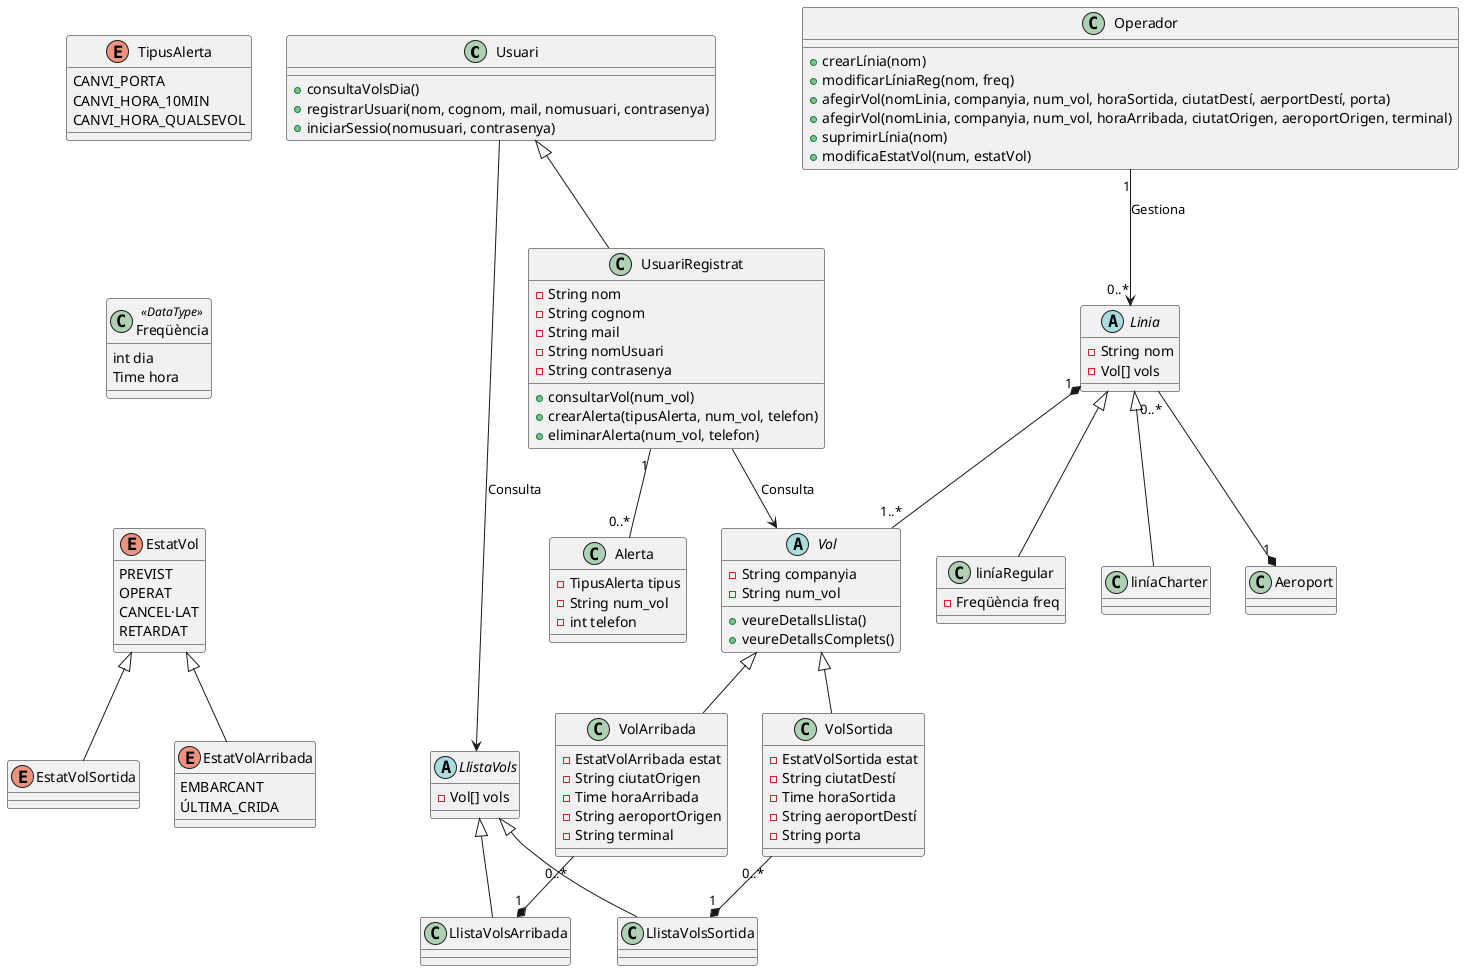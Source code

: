 @startuml 1
Class Usuari {
	+ consultaVolsDia()
	+ registrarUsuari(nom, cognom, mail, nomusuari, contrasenya)
	+ iniciarSessio(nomusuari, contrasenya)
}
Class UsuariRegistrat extends Usuari {
	- String nom
	- String cognom
	- String mail
	- String nomUsuari
	- String contrasenya
	+ consultarVol(num_vol)
	+ crearAlerta(tipusAlerta, num_vol, telefon)
	+ eliminarAlerta(num_vol, telefon)
}

abstract Vol {
	- String companyia
	- String num_vol
	+ veureDetallsLlista()
	+ veureDetallsComplets()
}
Class VolSortida extends Vol {
	- EstatVolSortida estat
	- String ciutatDestí
	- Time horaSortida
	- String aeroportDestí
	- String porta
}
Class VolArribada extends Vol {
	- EstatVolArribada estat
	- String ciutatOrigen
	- Time horaArribada
	- String aeroportOrigen
	- String terminal
}

abstract LlistaVols {
	- Vol[] vols 
}
class LlistaVolsSortida extends LlistaVols
class LlistaVolsArribada extends LlistaVols

Usuari --> LlistaVols : "Consulta"
UsuariRegistrat --> Vol : "Consulta"

VolSortida "0..*" --* "1" LlistaVolsSortida
VolArribada "0..*" --* "1" LlistaVolsArribada

class Alerta {
	- TipusAlerta tipus
	- String num_vol
	- int telefon
}

UsuariRegistrat "1" -- "0..*" Alerta

enum TipusAlerta {
	CANVI_PORTA
	CANVI_HORA_10MIN
	CANVI_HORA_QUALSEVOL
}

abstract Linia {
	- String nom
	- Vol[] vols
}
class liníaRegular extends Linia {
	- Freqüència freq
}
class liníaCharter extends Linia

class Freqüència << DataType >> {
	int dia
	Time hora
}

Linia "1" *-- "1..*" Vol

class Aeroport
Linia "0..*" --* "1" Aeroport

enum EstatVol {
	PREVIST
	OPERAT
	CANCEL·LAT
	RETARDAT
}

enum EstatVolSortida extends EstatVol

enum EstatVolArribada extends EstatVol {
	EMBARCANT
	ÚLTIMA_CRIDA
}

class Operador {
	+ crearLínia(nom)
	+ modificarLíniaReg(nom, freq)
	+ afegirVol(nomLinia, companyia, num_vol, horaSortida, ciutatDestí, aerportDestí, porta)
	+ afegirVol(nomLinia, companyia, num_vol, horaArribada, ciutatOrigen, aeroportOrigen, terminal)
	+ suprimirLínia(nom)
	+ modificaEstatVol(num, estatVol)
}

Linia "0..*" <-u- "1" Operador : "Gestiona"


TipusAlerta -d[hidden]- Freqüència
EstatVol -u[hidden]- Freqüència
@enduml